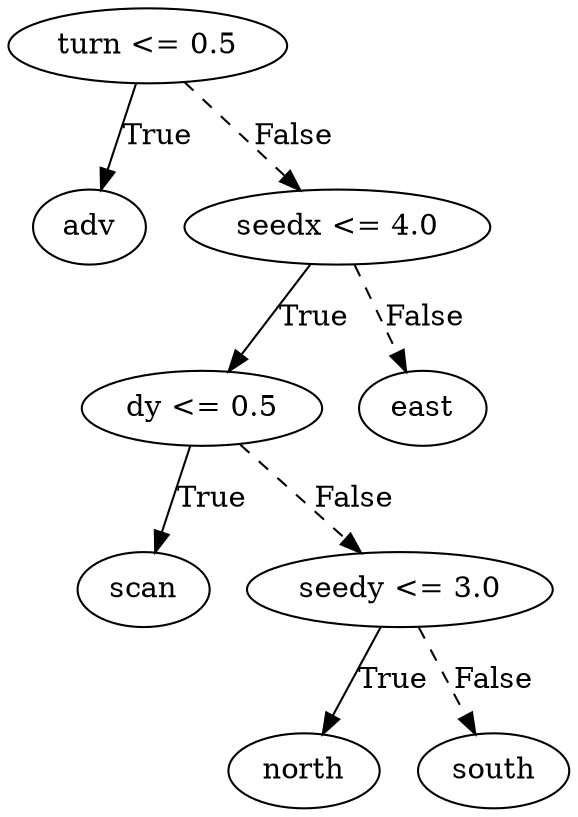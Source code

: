 digraph {
0 [label="turn <= 0.5"];
1 [label="adv"];
0 -> 1 [label="True"];
2 [label="seedx <= 4.0"];
3 [label="dy <= 0.5"];
4 [label="scan"];
3 -> 4 [label="True"];
5 [label="seedy <= 3.0"];
6 [label="north"];
5 -> 6 [label="True"];
7 [label="south"];
5 -> 7 [style="dashed", label="False"];
3 -> 5 [style="dashed", label="False"];
2 -> 3 [label="True"];
8 [label="east"];
2 -> 8 [style="dashed", label="False"];
0 -> 2 [style="dashed", label="False"];

}